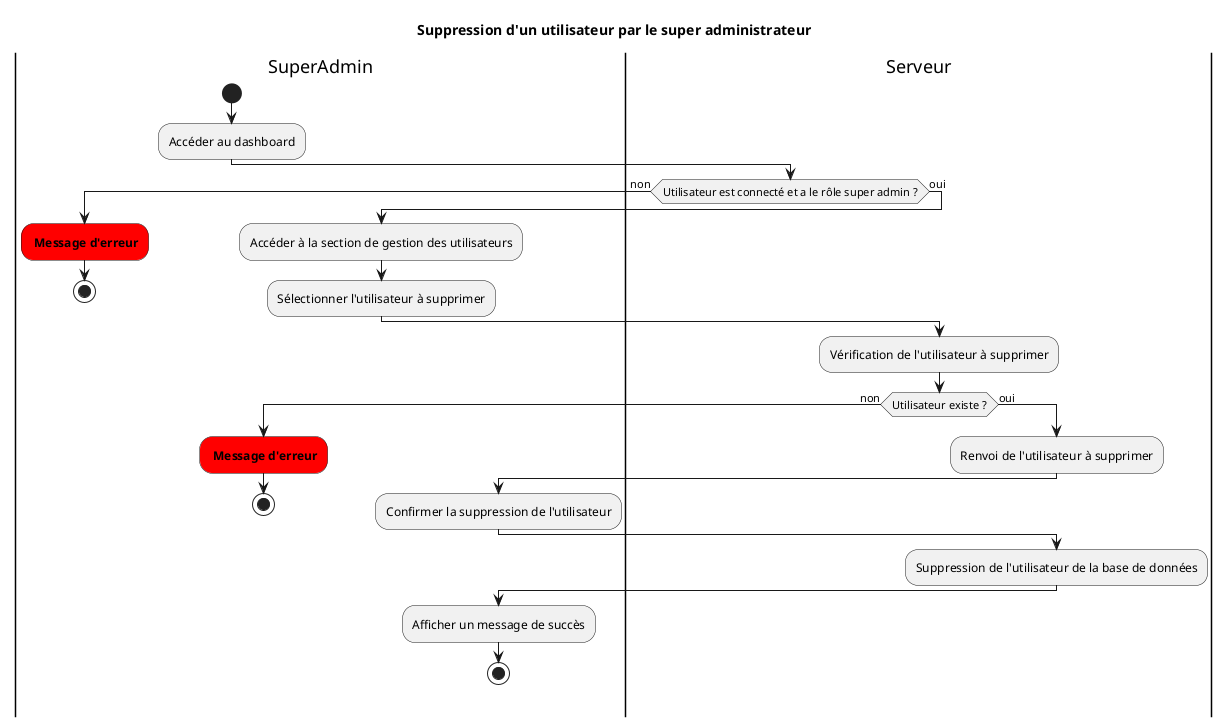 @startuml DiagrammeActiviteSuperadminDeleteUser
title Suppression d'un utilisateur par le super administrateur

|SuperAdmin|
start
:Accéder au dashboard;
|Serveur|
if (Utilisateur est connecté et a le rôle super admin ?) then (non)
  |SuperAdmin|
  #red: **Message d'erreur**;
  stop
else (oui)
  |SuperAdmin|
  :Accéder à la section de gestion des utilisateurs;
  :Sélectionner l'utilisateur à supprimer;
  |Serveur|
  :Vérification de l'utilisateur à supprimer;
  if (Utilisateur existe ?) then (non)
    |SuperAdmin|
    #red: **Message d'erreur**;
    stop
  else (oui)
    |Serveur|
    :Renvoi de l'utilisateur à supprimer;
    |SuperAdmin|
    :Confirmer la suppression de l'utilisateur;
    |Serveur|
    :Suppression de l'utilisateur de la base de données;
    |SuperAdmin|
    :Afficher un message de succès;
    stop
  endif
endif
@enduml